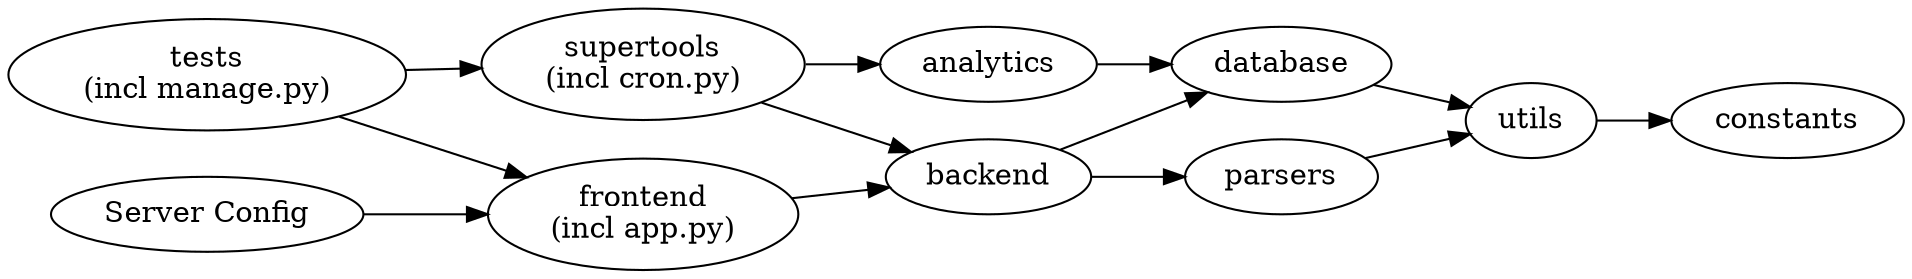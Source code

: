 // cd docs; dot -Tsvg -O dependencies.gv 
digraph Dependencies {
    graph [rankdir=LR];
	tests [label="tests\n(incl manage.py)"];
	server_conf [label="Server Config"];
	supertools [label="supertools\n(incl cron.py)"];
	analytics [label="analytics"];
	backend [label="backend"];
	frontend [label="frontend\n(incl app.py)"];
	database [label="database"];
	parsers [label="parsers"];
	utils [label="utils"];
	constants [label="constants"];
	tests -> supertools;
	tests -> frontend;
	server_conf -> frontend;
	supertools -> backend;
	supertools -> analytics;
	frontend -> backend;
	analytics -> database;
	backend -> database;
	backend -> parsers;
	database -> utils;
	parsers -> utils;
	utils -> constants;
}
